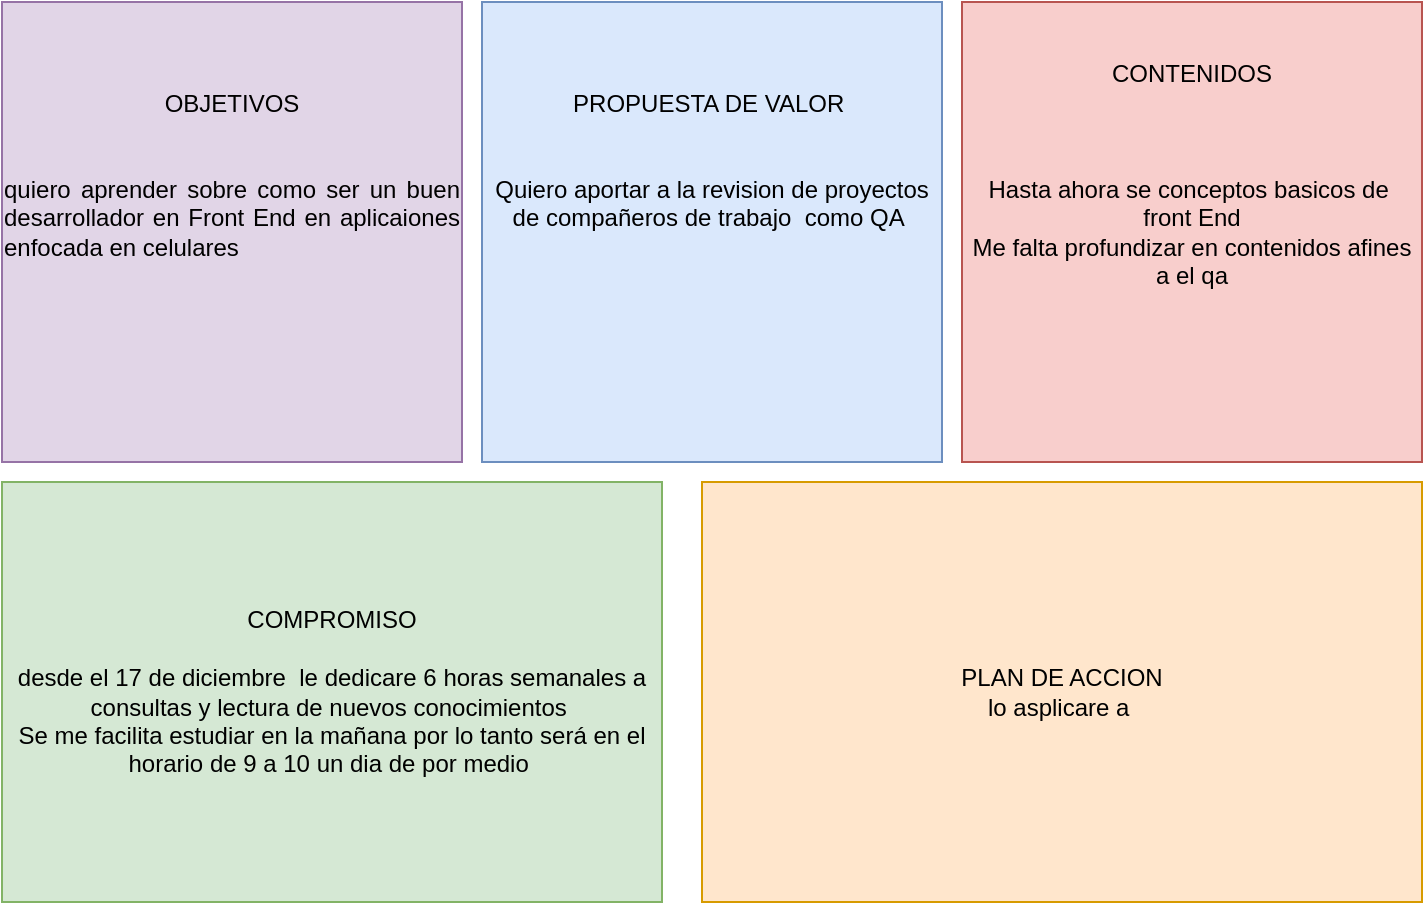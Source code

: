 <mxfile version="15.8.6" type="device"><diagram id="rdC0zivuJQst-Z66rDQ4" name="Page-1"><mxGraphModel dx="782" dy="394" grid="1" gridSize="10" guides="1" tooltips="1" connect="1" arrows="1" fold="1" page="1" pageScale="1" pageWidth="850" pageHeight="1100" math="0" shadow="0"><root><mxCell id="0"/><mxCell id="1" parent="0"/><mxCell id="VWA3yYhZQQDTOZiFLEan-1" value="OBJETIVOS&lt;br&gt;&lt;br&gt;&lt;br&gt;&lt;div style=&quot;text-align: justify&quot;&gt;&lt;span&gt;quiero aprender sobre como ser un buen desarrollador en Front End en aplicaiones enfocada en celulares&amp;nbsp;&lt;/span&gt;&lt;/div&gt;&lt;br&gt;&lt;br&gt;&amp;nbsp;&lt;br&gt;&lt;br&gt;" style="whiteSpace=wrap;html=1;aspect=fixed;fillColor=#e1d5e7;strokeColor=#9673a6;" vertex="1" parent="1"><mxGeometry x="50" y="190" width="230" height="230" as="geometry"/></mxCell><mxCell id="VWA3yYhZQQDTOZiFLEan-2" value="PROPUESTA DE VALOR&amp;nbsp;&lt;br&gt;&lt;br&gt;&lt;br&gt;Quiero aportar a la revision de proyectos de compañeros de trabajo&amp;nbsp; como QA&amp;nbsp;&lt;br&gt;&lt;br&gt;&lt;br&gt;&lt;br&gt;&lt;br&gt;&lt;br&gt;" style="whiteSpace=wrap;html=1;aspect=fixed;fillColor=#dae8fc;strokeColor=#6c8ebf;" vertex="1" parent="1"><mxGeometry x="290" y="190" width="230" height="230" as="geometry"/></mxCell><mxCell id="VWA3yYhZQQDTOZiFLEan-3" value="CONTENIDOS&lt;br&gt;&lt;br&gt;&lt;br&gt;&lt;br&gt;Hasta ahora se conceptos basicos de&amp;nbsp; front End&lt;br&gt;Me falta profundizar en contenidos afines a el qa&lt;br&gt;&lt;br&gt;&lt;br&gt;&lt;br&gt;&lt;br&gt;" style="whiteSpace=wrap;html=1;aspect=fixed;fillColor=#f8cecc;strokeColor=#b85450;" vertex="1" parent="1"><mxGeometry x="530" y="190" width="230" height="230" as="geometry"/></mxCell><mxCell id="VWA3yYhZQQDTOZiFLEan-5" value="PLAN DE ACCION&lt;br&gt;lo asplicare a&amp;nbsp;" style="rounded=0;whiteSpace=wrap;html=1;fillColor=#ffe6cc;strokeColor=#d79b00;" vertex="1" parent="1"><mxGeometry x="400" y="430" width="360" height="210" as="geometry"/></mxCell><mxCell id="VWA3yYhZQQDTOZiFLEan-7" value="COMPROMISO&lt;br&gt;&lt;br&gt;desde el 17 de diciembre&amp;nbsp; le dedicare 6 horas semanales a consultas y lectura de nuevos conocimientos&amp;nbsp;&lt;br&gt;Se me facilita estudiar en la mañana por lo tanto será en el horario de 9 a 10 un dia de por medio&amp;nbsp;" style="rounded=0;whiteSpace=wrap;html=1;fillColor=#d5e8d4;strokeColor=#82b366;" vertex="1" parent="1"><mxGeometry x="50" y="430" width="330" height="210" as="geometry"/></mxCell></root></mxGraphModel></diagram></mxfile>